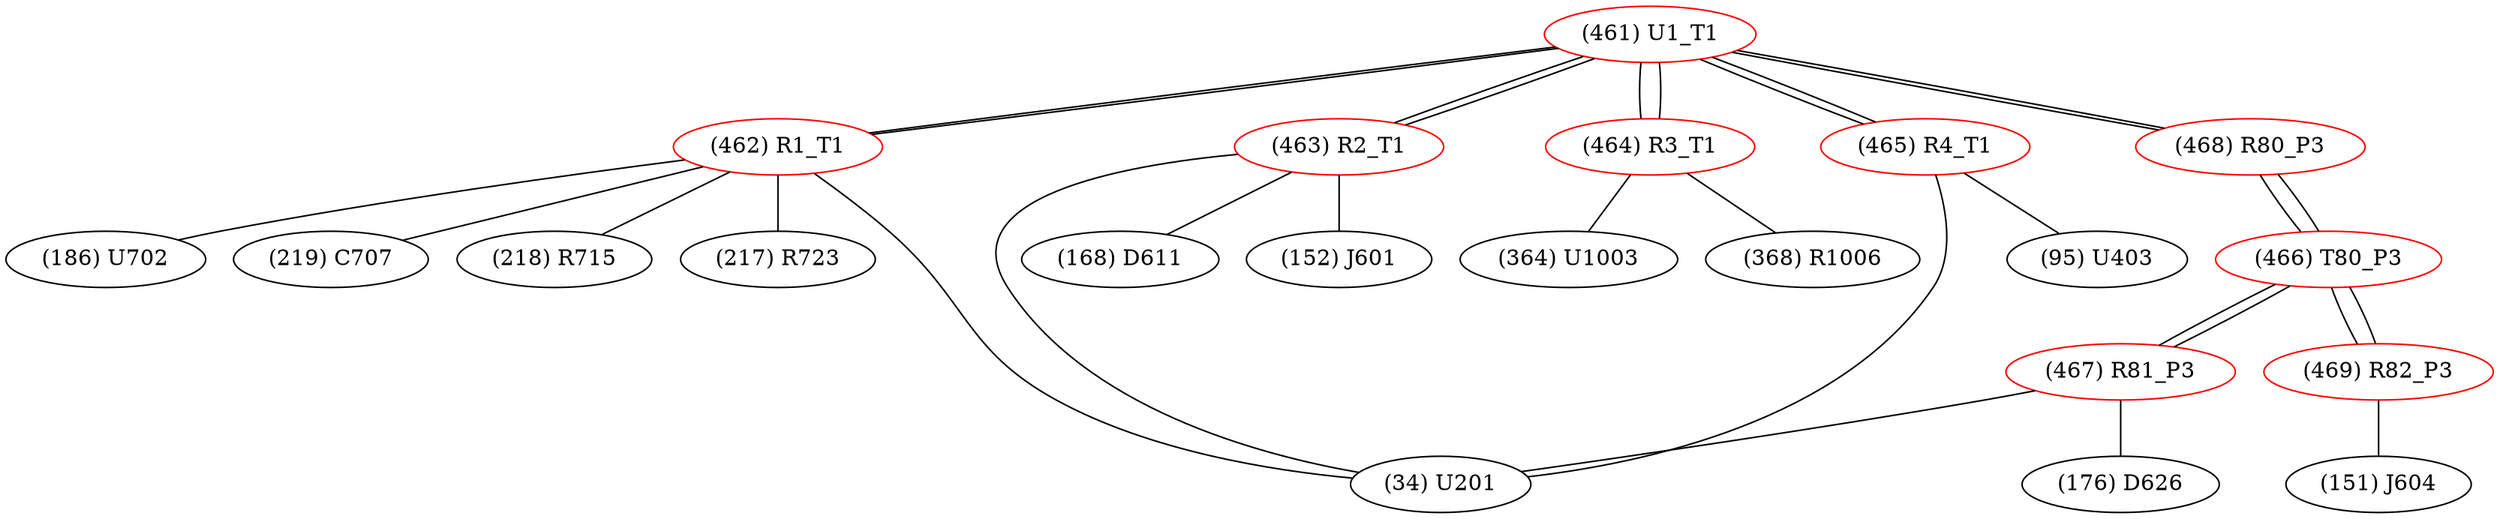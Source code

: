 graph {
	461 [label="(461) U1_T1" color=red]
	462 [label="(462) R1_T1"]
	463 [label="(463) R2_T1"]
	464 [label="(464) R3_T1"]
	465 [label="(465) R4_T1"]
	468 [label="(468) R80_P3"]
	462 [label="(462) R1_T1" color=red]
	186 [label="(186) U702"]
	219 [label="(219) C707"]
	218 [label="(218) R715"]
	217 [label="(217) R723"]
	34 [label="(34) U201"]
	461 [label="(461) U1_T1"]
	463 [label="(463) R2_T1" color=red]
	34 [label="(34) U201"]
	168 [label="(168) D611"]
	152 [label="(152) J601"]
	461 [label="(461) U1_T1"]
	464 [label="(464) R3_T1" color=red]
	364 [label="(364) U1003"]
	368 [label="(368) R1006"]
	461 [label="(461) U1_T1"]
	465 [label="(465) R4_T1" color=red]
	95 [label="(95) U403"]
	34 [label="(34) U201"]
	461 [label="(461) U1_T1"]
	466 [label="(466) T80_P3" color=red]
	467 [label="(467) R81_P3"]
	469 [label="(469) R82_P3"]
	468 [label="(468) R80_P3"]
	467 [label="(467) R81_P3" color=red]
	176 [label="(176) D626"]
	34 [label="(34) U201"]
	466 [label="(466) T80_P3"]
	468 [label="(468) R80_P3" color=red]
	461 [label="(461) U1_T1"]
	466 [label="(466) T80_P3"]
	469 [label="(469) R82_P3" color=red]
	151 [label="(151) J604"]
	466 [label="(466) T80_P3"]
	461 -- 462
	461 -- 463
	461 -- 464
	461 -- 465
	461 -- 468
	462 -- 186
	462 -- 219
	462 -- 218
	462 -- 217
	462 -- 34
	462 -- 461
	463 -- 34
	463 -- 168
	463 -- 152
	463 -- 461
	464 -- 364
	464 -- 368
	464 -- 461
	465 -- 95
	465 -- 34
	465 -- 461
	466 -- 467
	466 -- 469
	466 -- 468
	467 -- 176
	467 -- 34
	467 -- 466
	468 -- 461
	468 -- 466
	469 -- 151
	469 -- 466
}